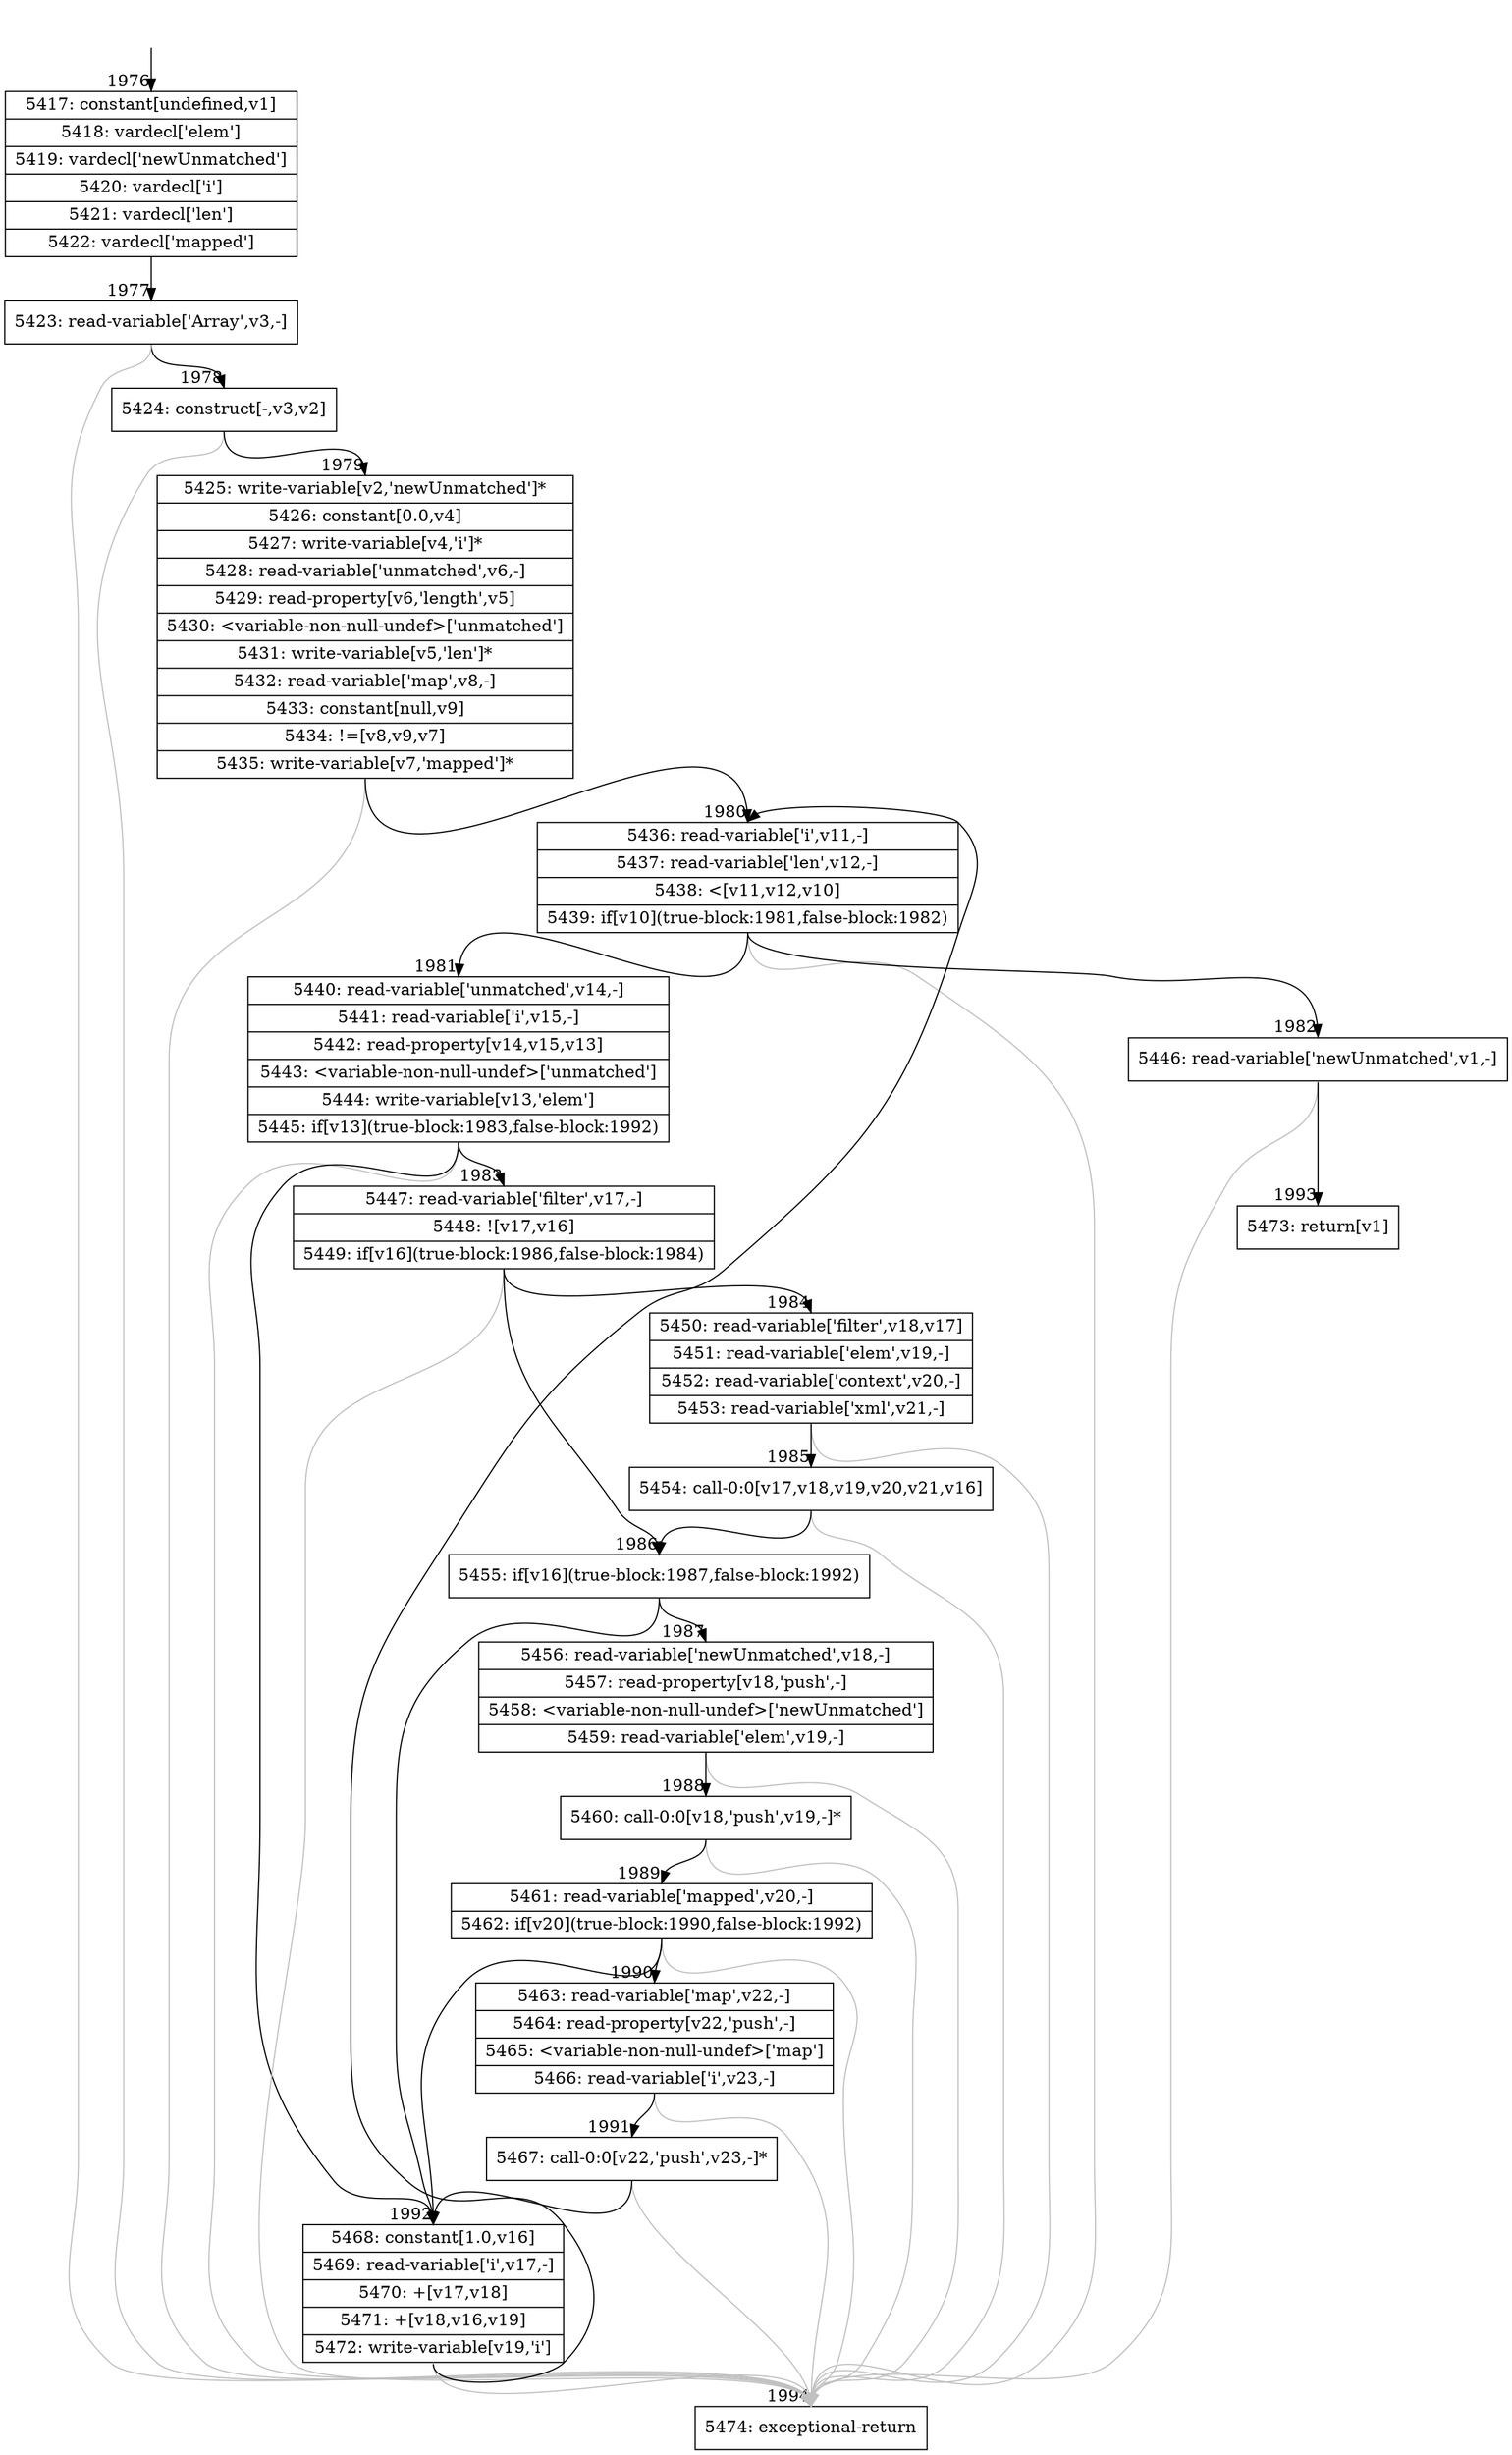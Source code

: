 digraph {
rankdir="TD"
BB_entry146[shape=none,label=""];
BB_entry146 -> BB1976 [tailport=s, headport=n, headlabel="    1976"]
BB1976 [shape=record label="{5417: constant[undefined,v1]|5418: vardecl['elem']|5419: vardecl['newUnmatched']|5420: vardecl['i']|5421: vardecl['len']|5422: vardecl['mapped']}" ] 
BB1976 -> BB1977 [tailport=s, headport=n, headlabel="      1977"]
BB1977 [shape=record label="{5423: read-variable['Array',v3,-]}" ] 
BB1977 -> BB1978 [tailport=s, headport=n, headlabel="      1978"]
BB1977 -> BB1994 [tailport=s, headport=n, color=gray, headlabel="      1994"]
BB1978 [shape=record label="{5424: construct[-,v3,v2]}" ] 
BB1978 -> BB1979 [tailport=s, headport=n, headlabel="      1979"]
BB1978 -> BB1994 [tailport=s, headport=n, color=gray]
BB1979 [shape=record label="{5425: write-variable[v2,'newUnmatched']*|5426: constant[0.0,v4]|5427: write-variable[v4,'i']*|5428: read-variable['unmatched',v6,-]|5429: read-property[v6,'length',v5]|5430: \<variable-non-null-undef\>['unmatched']|5431: write-variable[v5,'len']*|5432: read-variable['map',v8,-]|5433: constant[null,v9]|5434: !=[v8,v9,v7]|5435: write-variable[v7,'mapped']*}" ] 
BB1979 -> BB1980 [tailport=s, headport=n, headlabel="      1980"]
BB1979 -> BB1994 [tailport=s, headport=n, color=gray]
BB1980 [shape=record label="{5436: read-variable['i',v11,-]|5437: read-variable['len',v12,-]|5438: \<[v11,v12,v10]|5439: if[v10](true-block:1981,false-block:1982)}" ] 
BB1980 -> BB1981 [tailport=s, headport=n, headlabel="      1981"]
BB1980 -> BB1982 [tailport=s, headport=n, headlabel="      1982"]
BB1980 -> BB1994 [tailport=s, headport=n, color=gray]
BB1981 [shape=record label="{5440: read-variable['unmatched',v14,-]|5441: read-variable['i',v15,-]|5442: read-property[v14,v15,v13]|5443: \<variable-non-null-undef\>['unmatched']|5444: write-variable[v13,'elem']|5445: if[v13](true-block:1983,false-block:1992)}" ] 
BB1981 -> BB1983 [tailport=s, headport=n, headlabel="      1983"]
BB1981 -> BB1992 [tailport=s, headport=n, headlabel="      1992"]
BB1981 -> BB1994 [tailport=s, headport=n, color=gray]
BB1982 [shape=record label="{5446: read-variable['newUnmatched',v1,-]}" ] 
BB1982 -> BB1993 [tailport=s, headport=n, headlabel="      1993"]
BB1982 -> BB1994 [tailport=s, headport=n, color=gray]
BB1983 [shape=record label="{5447: read-variable['filter',v17,-]|5448: ![v17,v16]|5449: if[v16](true-block:1986,false-block:1984)}" ] 
BB1983 -> BB1986 [tailport=s, headport=n, headlabel="      1986"]
BB1983 -> BB1984 [tailport=s, headport=n, headlabel="      1984"]
BB1983 -> BB1994 [tailport=s, headport=n, color=gray]
BB1984 [shape=record label="{5450: read-variable['filter',v18,v17]|5451: read-variable['elem',v19,-]|5452: read-variable['context',v20,-]|5453: read-variable['xml',v21,-]}" ] 
BB1984 -> BB1985 [tailport=s, headport=n, headlabel="      1985"]
BB1984 -> BB1994 [tailport=s, headport=n, color=gray]
BB1985 [shape=record label="{5454: call-0:0[v17,v18,v19,v20,v21,v16]}" ] 
BB1985 -> BB1986 [tailport=s, headport=n]
BB1985 -> BB1994 [tailport=s, headport=n, color=gray]
BB1986 [shape=record label="{5455: if[v16](true-block:1987,false-block:1992)}" ] 
BB1986 -> BB1987 [tailport=s, headport=n, headlabel="      1987"]
BB1986 -> BB1992 [tailport=s, headport=n]
BB1987 [shape=record label="{5456: read-variable['newUnmatched',v18,-]|5457: read-property[v18,'push',-]|5458: \<variable-non-null-undef\>['newUnmatched']|5459: read-variable['elem',v19,-]}" ] 
BB1987 -> BB1988 [tailport=s, headport=n, headlabel="      1988"]
BB1987 -> BB1994 [tailport=s, headport=n, color=gray]
BB1988 [shape=record label="{5460: call-0:0[v18,'push',v19,-]*}" ] 
BB1988 -> BB1989 [tailport=s, headport=n, headlabel="      1989"]
BB1988 -> BB1994 [tailport=s, headport=n, color=gray]
BB1989 [shape=record label="{5461: read-variable['mapped',v20,-]|5462: if[v20](true-block:1990,false-block:1992)}" ] 
BB1989 -> BB1990 [tailport=s, headport=n, headlabel="      1990"]
BB1989 -> BB1992 [tailport=s, headport=n]
BB1989 -> BB1994 [tailport=s, headport=n, color=gray]
BB1990 [shape=record label="{5463: read-variable['map',v22,-]|5464: read-property[v22,'push',-]|5465: \<variable-non-null-undef\>['map']|5466: read-variable['i',v23,-]}" ] 
BB1990 -> BB1991 [tailport=s, headport=n, headlabel="      1991"]
BB1990 -> BB1994 [tailport=s, headport=n, color=gray]
BB1991 [shape=record label="{5467: call-0:0[v22,'push',v23,-]*}" ] 
BB1991 -> BB1992 [tailport=s, headport=n]
BB1991 -> BB1994 [tailport=s, headport=n, color=gray]
BB1992 [shape=record label="{5468: constant[1.0,v16]|5469: read-variable['i',v17,-]|5470: +[v17,v18]|5471: +[v18,v16,v19]|5472: write-variable[v19,'i']}" ] 
BB1992 -> BB1980 [tailport=s, headport=n]
BB1992 -> BB1994 [tailport=s, headport=n, color=gray]
BB1993 [shape=record label="{5473: return[v1]}" ] 
BB1994 [shape=record label="{5474: exceptional-return}" ] 
}

